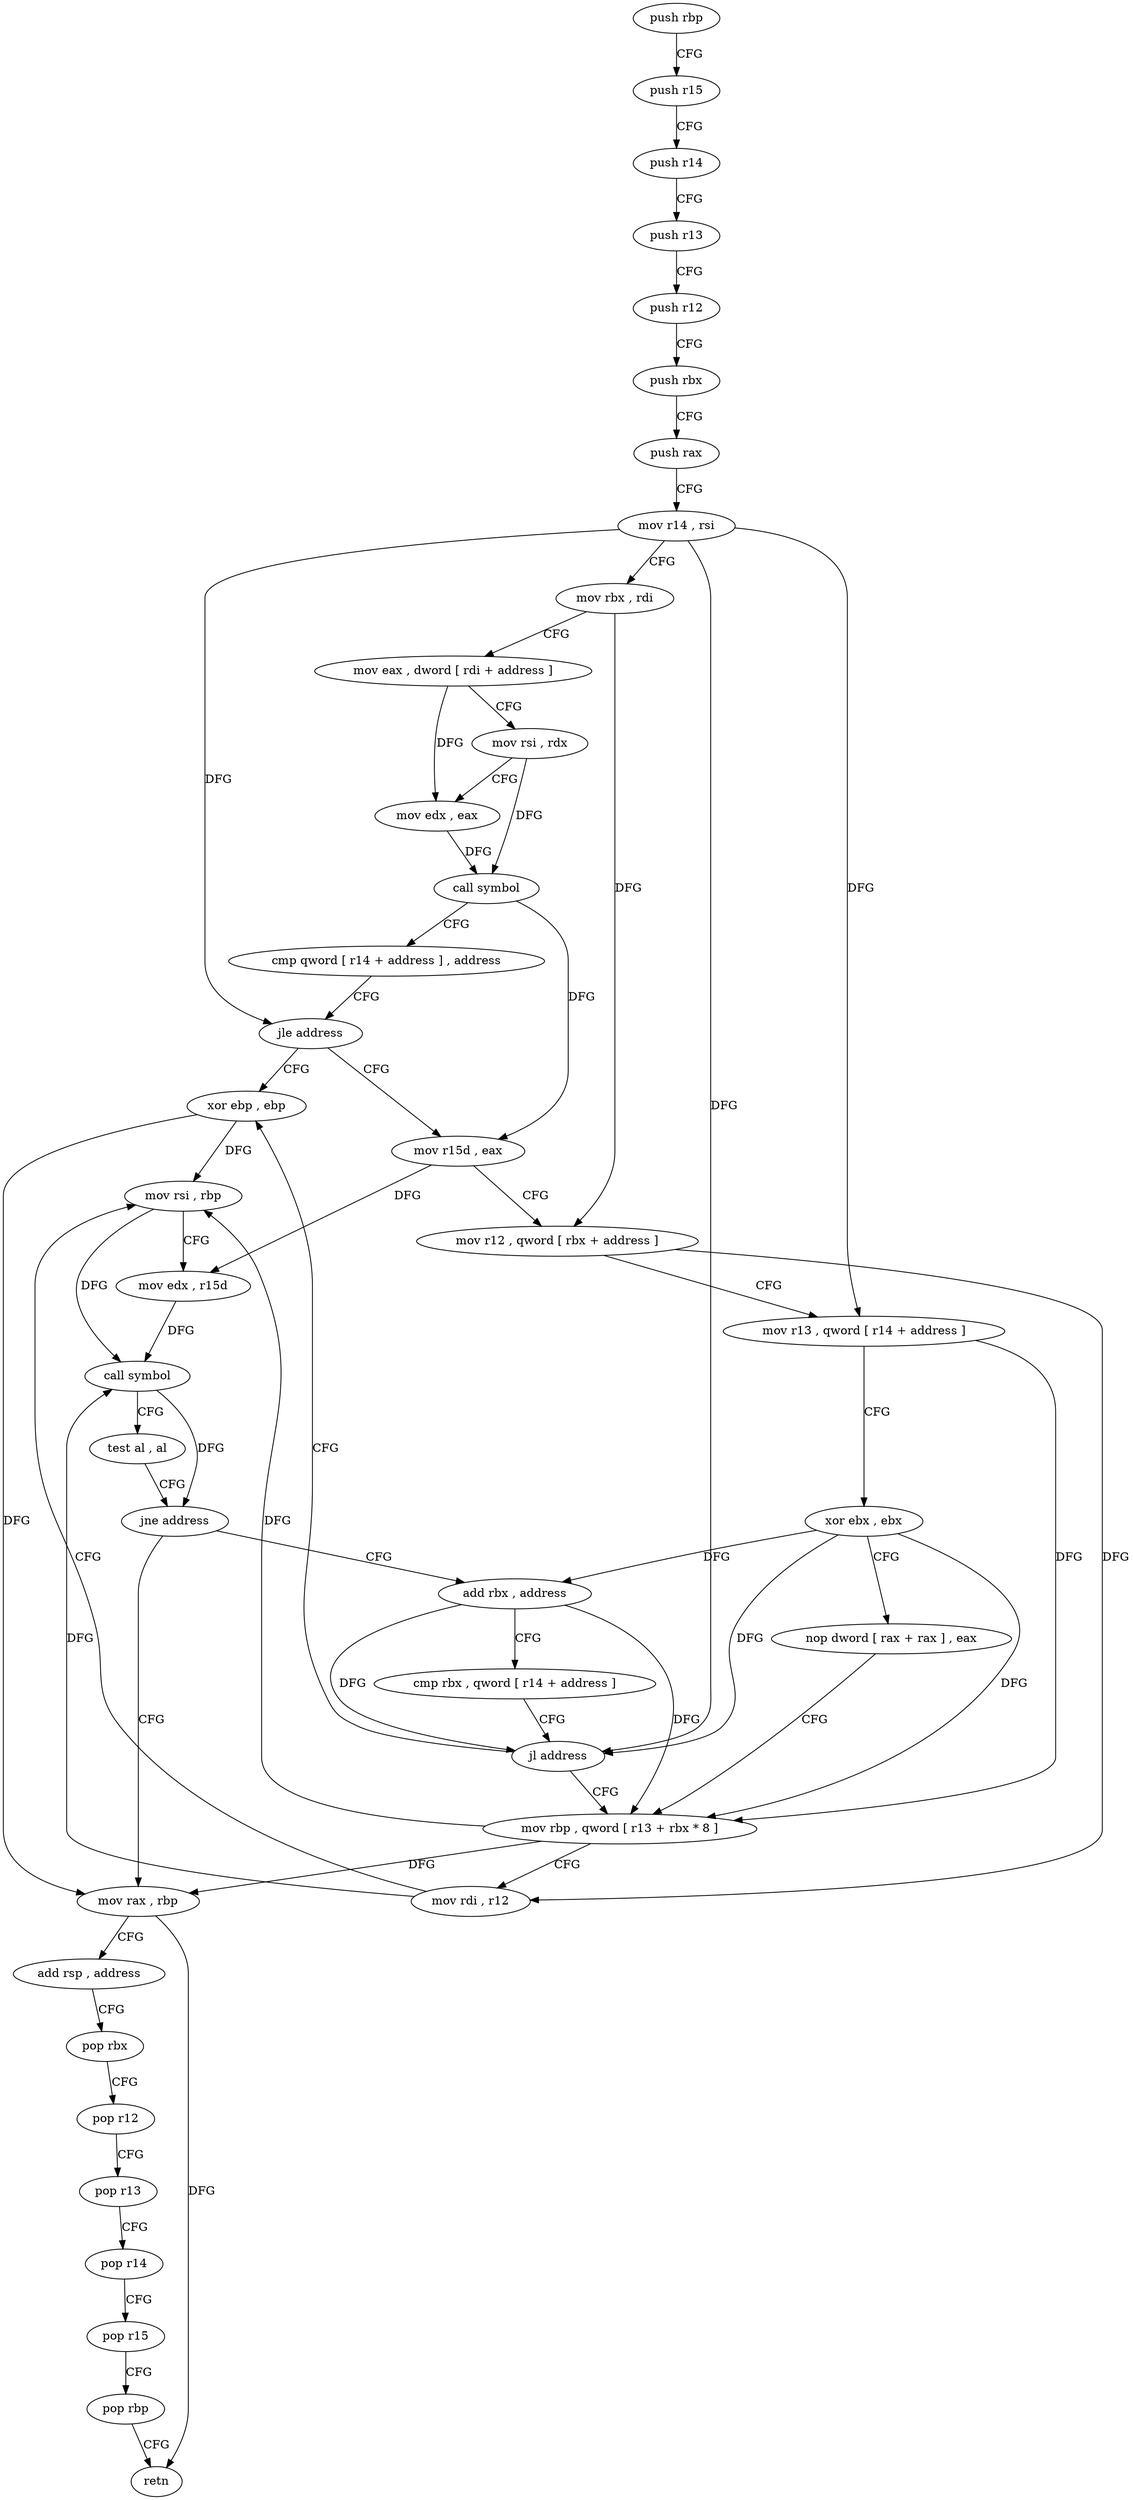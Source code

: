 digraph "func" {
"4245888" [label = "push rbp" ]
"4245889" [label = "push r15" ]
"4245891" [label = "push r14" ]
"4245893" [label = "push r13" ]
"4245895" [label = "push r12" ]
"4245897" [label = "push rbx" ]
"4245898" [label = "push rax" ]
"4245899" [label = "mov r14 , rsi" ]
"4245902" [label = "mov rbx , rdi" ]
"4245905" [label = "mov eax , dword [ rdi + address ]" ]
"4245911" [label = "mov rsi , rdx" ]
"4245914" [label = "mov edx , eax" ]
"4245916" [label = "call symbol" ]
"4245921" [label = "cmp qword [ r14 + address ] , address" ]
"4245926" [label = "jle address" ]
"4245985" [label = "xor ebp , ebp" ]
"4245928" [label = "mov r15d , eax" ]
"4245987" [label = "mov rax , rbp" ]
"4245931" [label = "mov r12 , qword [ rbx + address ]" ]
"4245938" [label = "mov r13 , qword [ r14 + address ]" ]
"4245942" [label = "xor ebx , ebx" ]
"4245944" [label = "nop dword [ rax + rax ] , eax" ]
"4245952" [label = "mov rbp , qword [ r13 + rbx * 8 ]" ]
"4245990" [label = "add rsp , address" ]
"4245994" [label = "pop rbx" ]
"4245995" [label = "pop r12" ]
"4245997" [label = "pop r13" ]
"4245999" [label = "pop r14" ]
"4246001" [label = "pop r15" ]
"4246003" [label = "pop rbp" ]
"4246004" [label = "retn" ]
"4245975" [label = "add rbx , address" ]
"4245979" [label = "cmp rbx , qword [ r14 + address ]" ]
"4245983" [label = "jl address" ]
"4245957" [label = "mov rdi , r12" ]
"4245960" [label = "mov rsi , rbp" ]
"4245963" [label = "mov edx , r15d" ]
"4245966" [label = "call symbol" ]
"4245971" [label = "test al , al" ]
"4245973" [label = "jne address" ]
"4245888" -> "4245889" [ label = "CFG" ]
"4245889" -> "4245891" [ label = "CFG" ]
"4245891" -> "4245893" [ label = "CFG" ]
"4245893" -> "4245895" [ label = "CFG" ]
"4245895" -> "4245897" [ label = "CFG" ]
"4245897" -> "4245898" [ label = "CFG" ]
"4245898" -> "4245899" [ label = "CFG" ]
"4245899" -> "4245902" [ label = "CFG" ]
"4245899" -> "4245926" [ label = "DFG" ]
"4245899" -> "4245938" [ label = "DFG" ]
"4245899" -> "4245983" [ label = "DFG" ]
"4245902" -> "4245905" [ label = "CFG" ]
"4245902" -> "4245931" [ label = "DFG" ]
"4245905" -> "4245911" [ label = "CFG" ]
"4245905" -> "4245914" [ label = "DFG" ]
"4245911" -> "4245914" [ label = "CFG" ]
"4245911" -> "4245916" [ label = "DFG" ]
"4245914" -> "4245916" [ label = "DFG" ]
"4245916" -> "4245921" [ label = "CFG" ]
"4245916" -> "4245928" [ label = "DFG" ]
"4245921" -> "4245926" [ label = "CFG" ]
"4245926" -> "4245985" [ label = "CFG" ]
"4245926" -> "4245928" [ label = "CFG" ]
"4245985" -> "4245987" [ label = "DFG" ]
"4245985" -> "4245960" [ label = "DFG" ]
"4245928" -> "4245931" [ label = "CFG" ]
"4245928" -> "4245963" [ label = "DFG" ]
"4245987" -> "4245990" [ label = "CFG" ]
"4245987" -> "4246004" [ label = "DFG" ]
"4245931" -> "4245938" [ label = "CFG" ]
"4245931" -> "4245957" [ label = "DFG" ]
"4245938" -> "4245942" [ label = "CFG" ]
"4245938" -> "4245952" [ label = "DFG" ]
"4245942" -> "4245944" [ label = "CFG" ]
"4245942" -> "4245952" [ label = "DFG" ]
"4245942" -> "4245975" [ label = "DFG" ]
"4245942" -> "4245983" [ label = "DFG" ]
"4245944" -> "4245952" [ label = "CFG" ]
"4245952" -> "4245957" [ label = "CFG" ]
"4245952" -> "4245987" [ label = "DFG" ]
"4245952" -> "4245960" [ label = "DFG" ]
"4245990" -> "4245994" [ label = "CFG" ]
"4245994" -> "4245995" [ label = "CFG" ]
"4245995" -> "4245997" [ label = "CFG" ]
"4245997" -> "4245999" [ label = "CFG" ]
"4245999" -> "4246001" [ label = "CFG" ]
"4246001" -> "4246003" [ label = "CFG" ]
"4246003" -> "4246004" [ label = "CFG" ]
"4245975" -> "4245979" [ label = "CFG" ]
"4245975" -> "4245952" [ label = "DFG" ]
"4245975" -> "4245983" [ label = "DFG" ]
"4245979" -> "4245983" [ label = "CFG" ]
"4245983" -> "4245952" [ label = "CFG" ]
"4245983" -> "4245985" [ label = "CFG" ]
"4245957" -> "4245960" [ label = "CFG" ]
"4245957" -> "4245966" [ label = "DFG" ]
"4245960" -> "4245963" [ label = "CFG" ]
"4245960" -> "4245966" [ label = "DFG" ]
"4245963" -> "4245966" [ label = "DFG" ]
"4245966" -> "4245971" [ label = "CFG" ]
"4245966" -> "4245973" [ label = "DFG" ]
"4245971" -> "4245973" [ label = "CFG" ]
"4245973" -> "4245987" [ label = "CFG" ]
"4245973" -> "4245975" [ label = "CFG" ]
}
